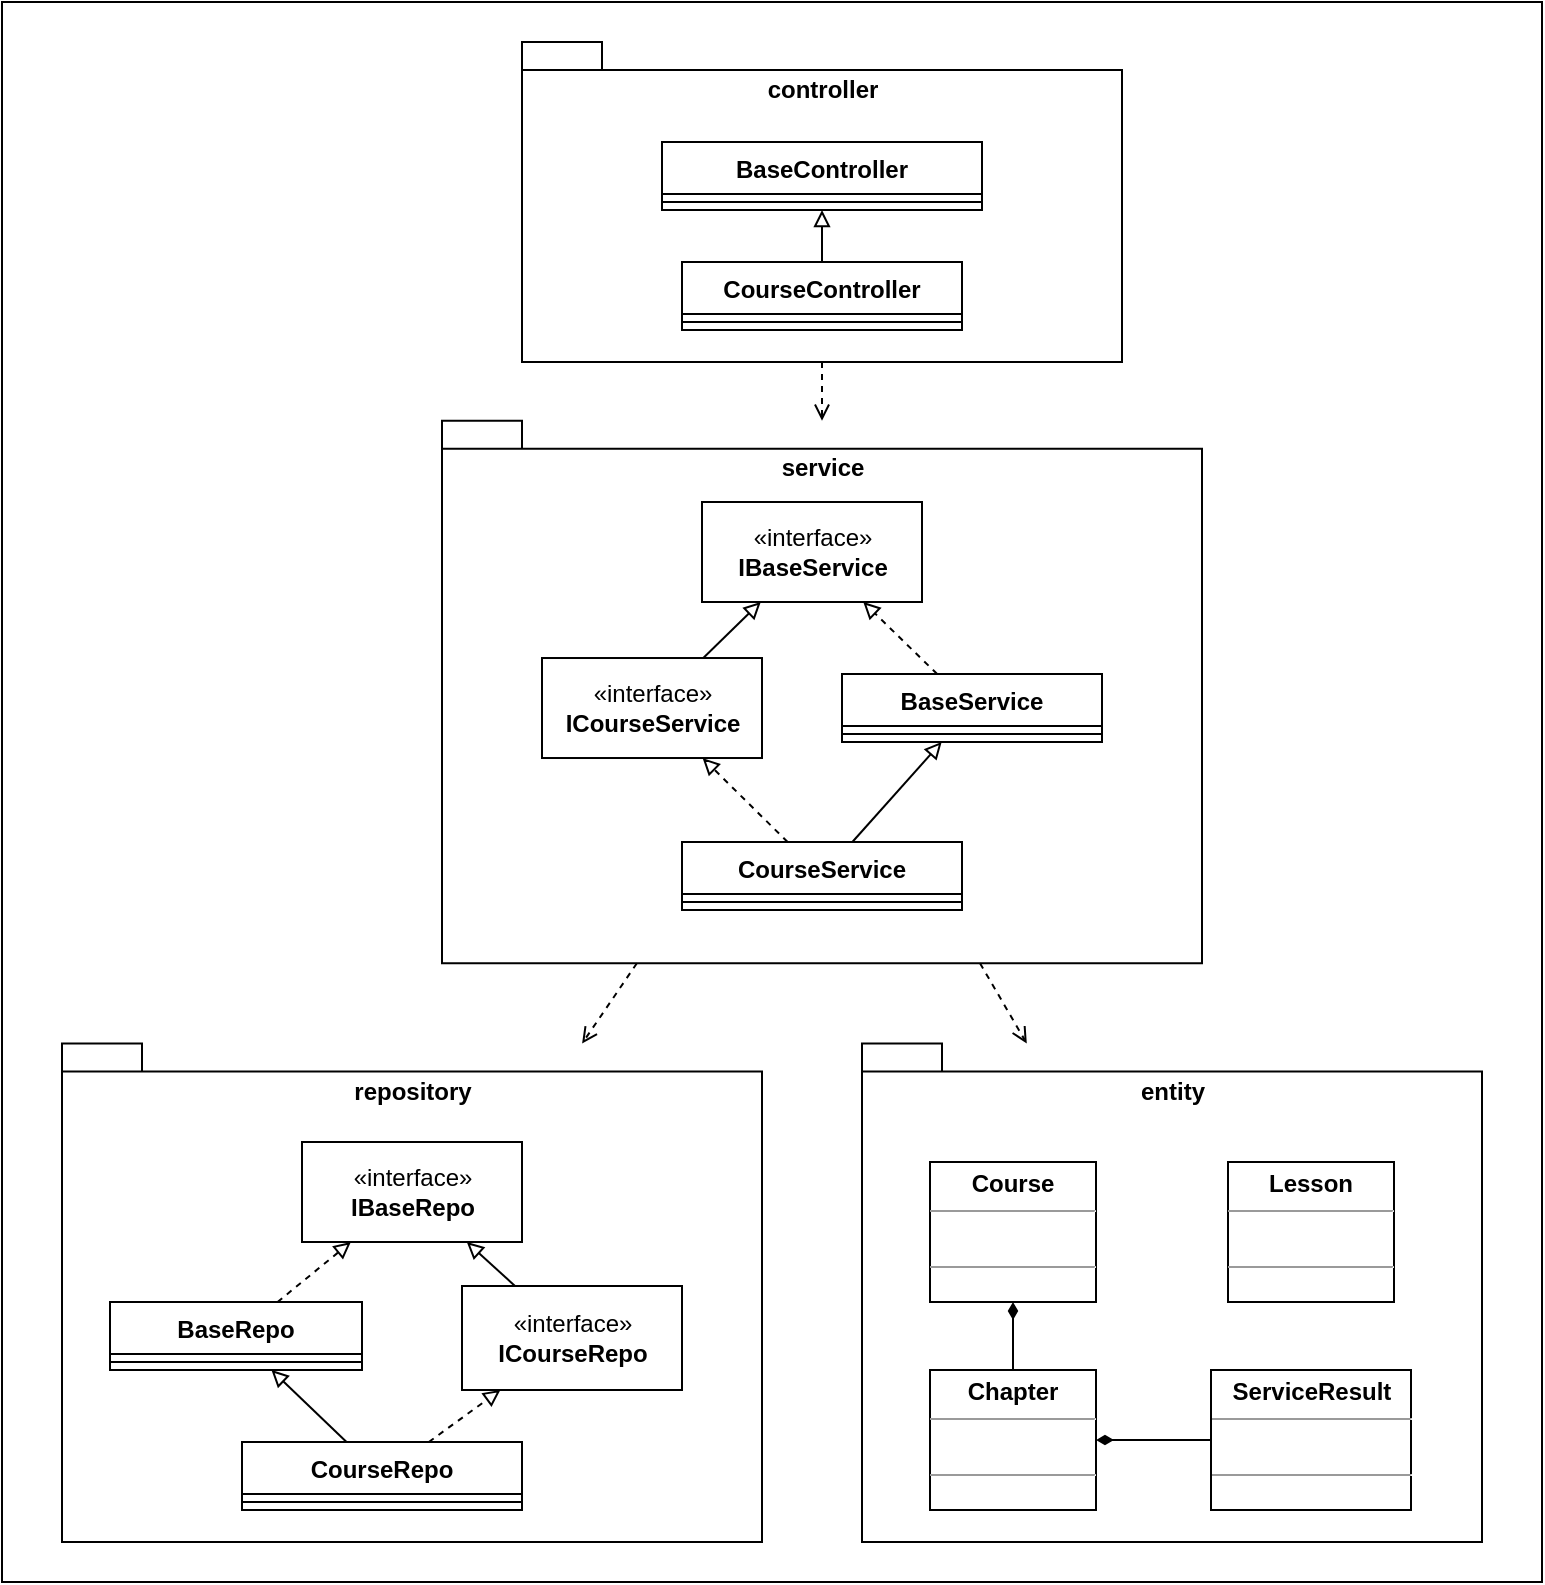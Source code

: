 <mxfile version="21.0.2" type="device"><diagram name="Trang-1" id="UWyasURzrfhU9mhyi68U"><mxGraphModel dx="1050" dy="587" grid="1" gridSize="10" guides="1" tooltips="1" connect="1" arrows="1" fold="1" page="1" pageScale="1" pageWidth="827" pageHeight="1169" math="0" shadow="0"><root><mxCell id="0"/><mxCell id="1" parent="0"/><mxCell id="EqG4Ho95c1LrtSM4_eYA-1" value="" style="rounded=0;whiteSpace=wrap;html=1;" parent="1" vertex="1"><mxGeometry x="280" y="160" width="770" height="790" as="geometry"/></mxCell><mxCell id="EqG4Ho95c1LrtSM4_eYA-2" value="controller" style="shape=folder;fontStyle=1;spacingTop=10;tabWidth=40;tabHeight=14;tabPosition=left;html=1;verticalAlign=top;" parent="1" vertex="1"><mxGeometry x="540" y="180" width="300" height="160" as="geometry"/></mxCell><mxCell id="EqG4Ho95c1LrtSM4_eYA-3" value="BaseController" style="swimlane;fontStyle=1;align=center;verticalAlign=top;childLayout=stackLayout;horizontal=1;startSize=26;horizontalStack=0;resizeParent=1;resizeParentMax=0;resizeLast=0;collapsible=1;marginBottom=0;" parent="1" vertex="1"><mxGeometry x="610" y="230" width="160" height="34" as="geometry"/></mxCell><mxCell id="EqG4Ho95c1LrtSM4_eYA-4" value="" style="line;strokeWidth=1;fillColor=none;align=left;verticalAlign=middle;spacingTop=-1;spacingLeft=3;spacingRight=3;rotatable=0;labelPosition=right;points=[];portConstraint=eastwest;strokeColor=inherit;" parent="EqG4Ho95c1LrtSM4_eYA-3" vertex="1"><mxGeometry y="26" width="160" height="8" as="geometry"/></mxCell><mxCell id="EqG4Ho95c1LrtSM4_eYA-5" value="CourseController" style="swimlane;fontStyle=1;align=center;verticalAlign=top;childLayout=stackLayout;horizontal=1;startSize=26;horizontalStack=0;resizeParent=1;resizeParentMax=0;resizeLast=0;collapsible=1;marginBottom=0;" parent="1" vertex="1"><mxGeometry x="620" y="290" width="140" height="34" as="geometry"/></mxCell><mxCell id="EqG4Ho95c1LrtSM4_eYA-6" value="" style="line;strokeWidth=1;fillColor=none;align=left;verticalAlign=middle;spacingTop=-1;spacingLeft=3;spacingRight=3;rotatable=0;labelPosition=right;points=[];portConstraint=eastwest;strokeColor=inherit;" parent="EqG4Ho95c1LrtSM4_eYA-5" vertex="1"><mxGeometry y="26" width="140" height="8" as="geometry"/></mxCell><mxCell id="EqG4Ho95c1LrtSM4_eYA-9" value="" style="endArrow=block;html=1;rounded=0;endFill=0;" parent="1" source="EqG4Ho95c1LrtSM4_eYA-5" target="EqG4Ho95c1LrtSM4_eYA-3" edge="1"><mxGeometry width="50" height="50" relative="1" as="geometry"><mxPoint x="390" y="320" as="sourcePoint"/><mxPoint x="440" y="270" as="targetPoint"/></mxGeometry></mxCell><mxCell id="EqG4Ho95c1LrtSM4_eYA-23" value="service" style="shape=folder;fontStyle=1;spacingTop=10;tabWidth=40;tabHeight=14;tabPosition=left;html=1;verticalAlign=top;" parent="1" vertex="1"><mxGeometry x="500" y="369.38" width="380" height="271.25" as="geometry"/></mxCell><mxCell id="EqG4Ho95c1LrtSM4_eYA-24" value="BaseService" style="swimlane;fontStyle=1;align=center;verticalAlign=top;childLayout=stackLayout;horizontal=1;startSize=26;horizontalStack=0;resizeParent=1;resizeParentMax=0;resizeLast=0;collapsible=1;marginBottom=0;" parent="1" vertex="1"><mxGeometry x="700" y="496.01" width="130" height="34" as="geometry"/></mxCell><mxCell id="EqG4Ho95c1LrtSM4_eYA-25" value="" style="line;strokeWidth=1;fillColor=none;align=left;verticalAlign=middle;spacingTop=-1;spacingLeft=3;spacingRight=3;rotatable=0;labelPosition=right;points=[];portConstraint=eastwest;strokeColor=inherit;" parent="EqG4Ho95c1LrtSM4_eYA-24" vertex="1"><mxGeometry y="26" width="130" height="8" as="geometry"/></mxCell><mxCell id="EqG4Ho95c1LrtSM4_eYA-26" value="CourseService" style="swimlane;fontStyle=1;align=center;verticalAlign=top;childLayout=stackLayout;horizontal=1;startSize=26;horizontalStack=0;resizeParent=1;resizeParentMax=0;resizeLast=0;collapsible=1;marginBottom=0;" parent="1" vertex="1"><mxGeometry x="620" y="580" width="140" height="34" as="geometry"/></mxCell><mxCell id="EqG4Ho95c1LrtSM4_eYA-27" value="" style="line;strokeWidth=1;fillColor=none;align=left;verticalAlign=middle;spacingTop=-1;spacingLeft=3;spacingRight=3;rotatable=0;labelPosition=right;points=[];portConstraint=eastwest;strokeColor=inherit;" parent="EqG4Ho95c1LrtSM4_eYA-26" vertex="1"><mxGeometry y="26" width="140" height="8" as="geometry"/></mxCell><mxCell id="EqG4Ho95c1LrtSM4_eYA-30" value="" style="endArrow=block;html=1;rounded=0;endFill=0;" parent="1" source="EqG4Ho95c1LrtSM4_eYA-26" target="EqG4Ho95c1LrtSM4_eYA-24" edge="1"><mxGeometry width="50" height="50" relative="1" as="geometry"><mxPoint x="387.5" y="630" as="sourcePoint"/><mxPoint x="437.5" y="580" as="targetPoint"/></mxGeometry></mxCell><mxCell id="EqG4Ho95c1LrtSM4_eYA-44" value="«interface»&lt;br&gt;&lt;b&gt;IBaseService&lt;/b&gt;" style="html=1;" parent="1" vertex="1"><mxGeometry x="630" y="410" width="110" height="50" as="geometry"/></mxCell><mxCell id="EqG4Ho95c1LrtSM4_eYA-45" value="" style="endArrow=block;html=1;rounded=0;endFill=0;dashed=1;" parent="1" source="EqG4Ho95c1LrtSM4_eYA-24" target="EqG4Ho95c1LrtSM4_eYA-44" edge="1"><mxGeometry width="50" height="50" relative="1" as="geometry"><mxPoint x="858" y="542" as="sourcePoint"/><mxPoint x="773" y="524" as="targetPoint"/></mxGeometry></mxCell><mxCell id="EqG4Ho95c1LrtSM4_eYA-46" value="repository" style="shape=folder;fontStyle=1;spacingTop=10;tabWidth=40;tabHeight=14;tabPosition=left;html=1;verticalAlign=top;" parent="1" vertex="1"><mxGeometry x="310" y="680.75" width="350" height="249.25" as="geometry"/></mxCell><mxCell id="EqG4Ho95c1LrtSM4_eYA-47" value="BaseRepo" style="swimlane;fontStyle=1;align=center;verticalAlign=top;childLayout=stackLayout;horizontal=1;startSize=26;horizontalStack=0;resizeParent=1;resizeParentMax=0;resizeLast=0;collapsible=1;marginBottom=0;" parent="1" vertex="1"><mxGeometry x="334" y="810" width="126" height="34" as="geometry"/></mxCell><mxCell id="EqG4Ho95c1LrtSM4_eYA-48" value="" style="line;strokeWidth=1;fillColor=none;align=left;verticalAlign=middle;spacingTop=-1;spacingLeft=3;spacingRight=3;rotatable=0;labelPosition=right;points=[];portConstraint=eastwest;strokeColor=inherit;" parent="EqG4Ho95c1LrtSM4_eYA-47" vertex="1"><mxGeometry y="26" width="126" height="8" as="geometry"/></mxCell><mxCell id="EqG4Ho95c1LrtSM4_eYA-49" value="CourseRepo" style="swimlane;fontStyle=1;align=center;verticalAlign=top;childLayout=stackLayout;horizontal=1;startSize=26;horizontalStack=0;resizeParent=1;resizeParentMax=0;resizeLast=0;collapsible=1;marginBottom=0;" parent="1" vertex="1"><mxGeometry x="400" y="880" width="140" height="34" as="geometry"/></mxCell><mxCell id="EqG4Ho95c1LrtSM4_eYA-50" value="" style="line;strokeWidth=1;fillColor=none;align=left;verticalAlign=middle;spacingTop=-1;spacingLeft=3;spacingRight=3;rotatable=0;labelPosition=right;points=[];portConstraint=eastwest;strokeColor=inherit;" parent="EqG4Ho95c1LrtSM4_eYA-49" vertex="1"><mxGeometry y="26" width="140" height="8" as="geometry"/></mxCell><mxCell id="EqG4Ho95c1LrtSM4_eYA-51" value="" style="endArrow=block;html=1;rounded=0;endFill=0;" parent="1" source="EqG4Ho95c1LrtSM4_eYA-49" target="EqG4Ho95c1LrtSM4_eYA-47" edge="1"><mxGeometry width="50" height="50" relative="1" as="geometry"><mxPoint x="90" y="970" as="sourcePoint"/><mxPoint x="140" y="920" as="targetPoint"/></mxGeometry></mxCell><mxCell id="EqG4Ho95c1LrtSM4_eYA-64" value="«interface»&lt;br&gt;&lt;b&gt;IBaseRepo&lt;/b&gt;" style="html=1;" parent="1" vertex="1"><mxGeometry x="430" y="730" width="110" height="50" as="geometry"/></mxCell><mxCell id="EqG4Ho95c1LrtSM4_eYA-65" value="" style="endArrow=block;html=1;rounded=0;endFill=0;dashed=1;" parent="1" source="EqG4Ho95c1LrtSM4_eYA-47" target="EqG4Ho95c1LrtSM4_eYA-64" edge="1"><mxGeometry width="50" height="50" relative="1" as="geometry"><mxPoint x="560.5" y="882" as="sourcePoint"/><mxPoint x="475.5" y="864" as="targetPoint"/></mxGeometry></mxCell><mxCell id="EqG4Ho95c1LrtSM4_eYA-66" value="entity" style="shape=folder;fontStyle=1;spacingTop=10;tabWidth=40;tabHeight=14;tabPosition=left;html=1;verticalAlign=top;" parent="1" vertex="1"><mxGeometry x="710" y="680.75" width="310" height="249.25" as="geometry"/></mxCell><mxCell id="EqG4Ho95c1LrtSM4_eYA-67" value="&lt;p style=&quot;margin:0px;margin-top:4px;text-align:center;&quot;&gt;&lt;b&gt;Course&lt;/b&gt;&lt;/p&gt;&lt;hr size=&quot;1&quot;&gt;&lt;p style=&quot;margin:0px;margin-left:4px;&quot;&gt;&lt;br&gt;&lt;/p&gt;&lt;hr size=&quot;1&quot;&gt;&lt;p style=&quot;margin:0px;margin-left:4px;&quot;&gt;&lt;br&gt;&lt;/p&gt;" style="verticalAlign=top;align=left;overflow=fill;fontSize=12;fontFamily=Helvetica;html=1;" parent="1" vertex="1"><mxGeometry x="744" y="740" width="83" height="70" as="geometry"/></mxCell><mxCell id="EqG4Ho95c1LrtSM4_eYA-68" value="&lt;p style=&quot;margin:0px;margin-top:4px;text-align:center;&quot;&gt;&lt;b&gt;Chapter&lt;/b&gt;&lt;/p&gt;&lt;hr size=&quot;1&quot;&gt;&lt;p style=&quot;margin:0px;margin-left:4px;&quot;&gt;&lt;br&gt;&lt;/p&gt;&lt;hr size=&quot;1&quot;&gt;&lt;p style=&quot;margin:0px;margin-left:4px;&quot;&gt;&lt;br&gt;&lt;/p&gt;" style="verticalAlign=top;align=left;overflow=fill;fontSize=12;fontFamily=Helvetica;html=1;" parent="1" vertex="1"><mxGeometry x="744" y="844" width="83" height="70" as="geometry"/></mxCell><mxCell id="EqG4Ho95c1LrtSM4_eYA-69" value="&lt;p style=&quot;margin:0px;margin-top:4px;text-align:center;&quot;&gt;&lt;b&gt;Lesson&lt;/b&gt;&lt;/p&gt;&lt;hr size=&quot;1&quot;&gt;&lt;p style=&quot;margin:0px;margin-left:4px;&quot;&gt;&lt;br&gt;&lt;/p&gt;&lt;hr size=&quot;1&quot;&gt;&lt;p style=&quot;margin:0px;margin-left:4px;&quot;&gt;&lt;br&gt;&lt;/p&gt;" style="verticalAlign=top;align=left;overflow=fill;fontSize=12;fontFamily=Helvetica;html=1;" parent="1" vertex="1"><mxGeometry x="893" y="740" width="83" height="70" as="geometry"/></mxCell><mxCell id="EqG4Ho95c1LrtSM4_eYA-72" value="&lt;p style=&quot;margin:0px;margin-top:4px;text-align:center;&quot;&gt;&lt;b&gt;ServiceResult&lt;/b&gt;&lt;/p&gt;&lt;hr size=&quot;1&quot;&gt;&lt;p style=&quot;margin:0px;margin-left:4px;&quot;&gt;&lt;br&gt;&lt;/p&gt;&lt;hr size=&quot;1&quot;&gt;&lt;p style=&quot;margin:0px;margin-left:4px;&quot;&gt;&lt;br&gt;&lt;/p&gt;" style="verticalAlign=top;align=left;overflow=fill;fontSize=12;fontFamily=Helvetica;html=1;" parent="1" vertex="1"><mxGeometry x="884.5" y="844" width="100" height="70" as="geometry"/></mxCell><mxCell id="EqG4Ho95c1LrtSM4_eYA-76" value="" style="endArrow=open;html=1;rounded=0;dashed=1;endFill=0;" parent="1" source="EqG4Ho95c1LrtSM4_eYA-2" target="EqG4Ho95c1LrtSM4_eYA-23" edge="1"><mxGeometry width="50" height="50" relative="1" as="geometry"><mxPoint x="740" y="270" as="sourcePoint"/><mxPoint x="790" y="220" as="targetPoint"/></mxGeometry></mxCell><mxCell id="EqG4Ho95c1LrtSM4_eYA-77" value="" style="endArrow=open;html=1;rounded=0;dashed=1;endFill=0;" parent="1" source="EqG4Ho95c1LrtSM4_eYA-23" target="EqG4Ho95c1LrtSM4_eYA-46" edge="1"><mxGeometry width="50" height="50" relative="1" as="geometry"><mxPoint x="700" y="350" as="sourcePoint"/><mxPoint x="700" y="380" as="targetPoint"/></mxGeometry></mxCell><mxCell id="EqG4Ho95c1LrtSM4_eYA-78" value="" style="endArrow=open;html=1;rounded=0;dashed=1;endFill=0;" parent="1" source="EqG4Ho95c1LrtSM4_eYA-23" target="EqG4Ho95c1LrtSM4_eYA-66" edge="1"><mxGeometry width="50" height="50" relative="1" as="geometry"><mxPoint x="710" y="355" as="sourcePoint"/><mxPoint x="710" y="390" as="targetPoint"/></mxGeometry></mxCell><mxCell id="EqG4Ho95c1LrtSM4_eYA-79" value="«interface»&lt;br&gt;&lt;b&gt;ICourseService&lt;/b&gt;" style="html=1;" parent="1" vertex="1"><mxGeometry x="550" y="488.01" width="110" height="50" as="geometry"/></mxCell><mxCell id="EqG4Ho95c1LrtSM4_eYA-81" value="«interface»&lt;br&gt;&lt;b&gt;ICourseRepo&lt;/b&gt;" style="html=1;" parent="1" vertex="1"><mxGeometry x="510" y="802" width="110" height="52" as="geometry"/></mxCell><mxCell id="EqG4Ho95c1LrtSM4_eYA-83" value="" style="endArrow=block;html=1;rounded=0;endFill=0;" parent="1" source="EqG4Ho95c1LrtSM4_eYA-79" target="EqG4Ho95c1LrtSM4_eYA-44" edge="1"><mxGeometry width="50" height="50" relative="1" as="geometry"><mxPoint x="618" y="610" as="sourcePoint"/><mxPoint x="695" y="524" as="targetPoint"/></mxGeometry></mxCell><mxCell id="EqG4Ho95c1LrtSM4_eYA-85" value="" style="endArrow=block;html=1;rounded=0;endFill=0;dashed=1;" parent="1" source="EqG4Ho95c1LrtSM4_eYA-26" target="EqG4Ho95c1LrtSM4_eYA-79" edge="1"><mxGeometry width="50" height="50" relative="1" as="geometry"><mxPoint x="695" y="490" as="sourcePoint"/><mxPoint x="695" y="470" as="targetPoint"/></mxGeometry></mxCell><mxCell id="EqG4Ho95c1LrtSM4_eYA-87" value="" style="endArrow=block;html=1;rounded=0;endFill=0;dashed=1;" parent="1" source="EqG4Ho95c1LrtSM4_eYA-49" target="EqG4Ho95c1LrtSM4_eYA-81" edge="1"><mxGeometry width="50" height="50" relative="1" as="geometry"><mxPoint x="457" y="830" as="sourcePoint"/><mxPoint x="431" y="810" as="targetPoint"/></mxGeometry></mxCell><mxCell id="EqG4Ho95c1LrtSM4_eYA-88" value="" style="endArrow=block;html=1;rounded=0;endFill=0;" parent="1" source="EqG4Ho95c1LrtSM4_eYA-81" target="EqG4Ho95c1LrtSM4_eYA-64" edge="1"><mxGeometry width="50" height="50" relative="1" as="geometry"><mxPoint x="409" y="950" as="sourcePoint"/><mxPoint x="468" y="864" as="targetPoint"/></mxGeometry></mxCell><mxCell id="2UOb0Cnf_E1Pko8yCeSA-1" value="" style="endArrow=diamondThin;html=1;rounded=0;endFill=1;" edge="1" parent="1" source="EqG4Ho95c1LrtSM4_eYA-68" target="EqG4Ho95c1LrtSM4_eYA-67"><mxGeometry width="50" height="50" relative="1" as="geometry"><mxPoint x="510" y="800" as="sourcePoint"/><mxPoint x="560" y="750" as="targetPoint"/></mxGeometry></mxCell><mxCell id="2UOb0Cnf_E1Pko8yCeSA-2" value="" style="endArrow=diamondThin;html=1;rounded=0;endFill=1;" edge="1" parent="1" source="EqG4Ho95c1LrtSM4_eYA-72" target="EqG4Ho95c1LrtSM4_eYA-68"><mxGeometry width="50" height="50" relative="1" as="geometry"><mxPoint x="796" y="854" as="sourcePoint"/><mxPoint x="796" y="820" as="targetPoint"/></mxGeometry></mxCell></root></mxGraphModel></diagram></mxfile>